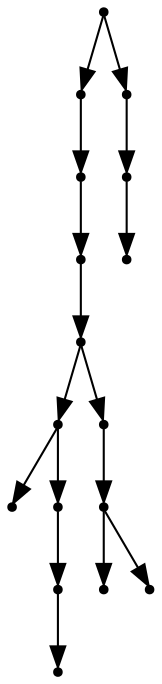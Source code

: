 digraph {
  16 [shape=point];
  12 [shape=point];
  11 [shape=point];
  10 [shape=point];
  9 [shape=point];
  4 [shape=point];
  0 [shape=point];
  3 [shape=point];
  2 [shape=point];
  1 [shape=point];
  8 [shape=point];
  7 [shape=point];
  5 [shape=point];
  6 [shape=point];
  15 [shape=point];
  14 [shape=point];
  13 [shape=point];
16 -> 12;
12 -> 11;
11 -> 10;
10 -> 9;
9 -> 4;
4 -> 0;
4 -> 3;
3 -> 2;
2 -> 1;
9 -> 8;
8 -> 7;
7 -> 5;
7 -> 6;
16 -> 15;
15 -> 14;
14 -> 13;
}
